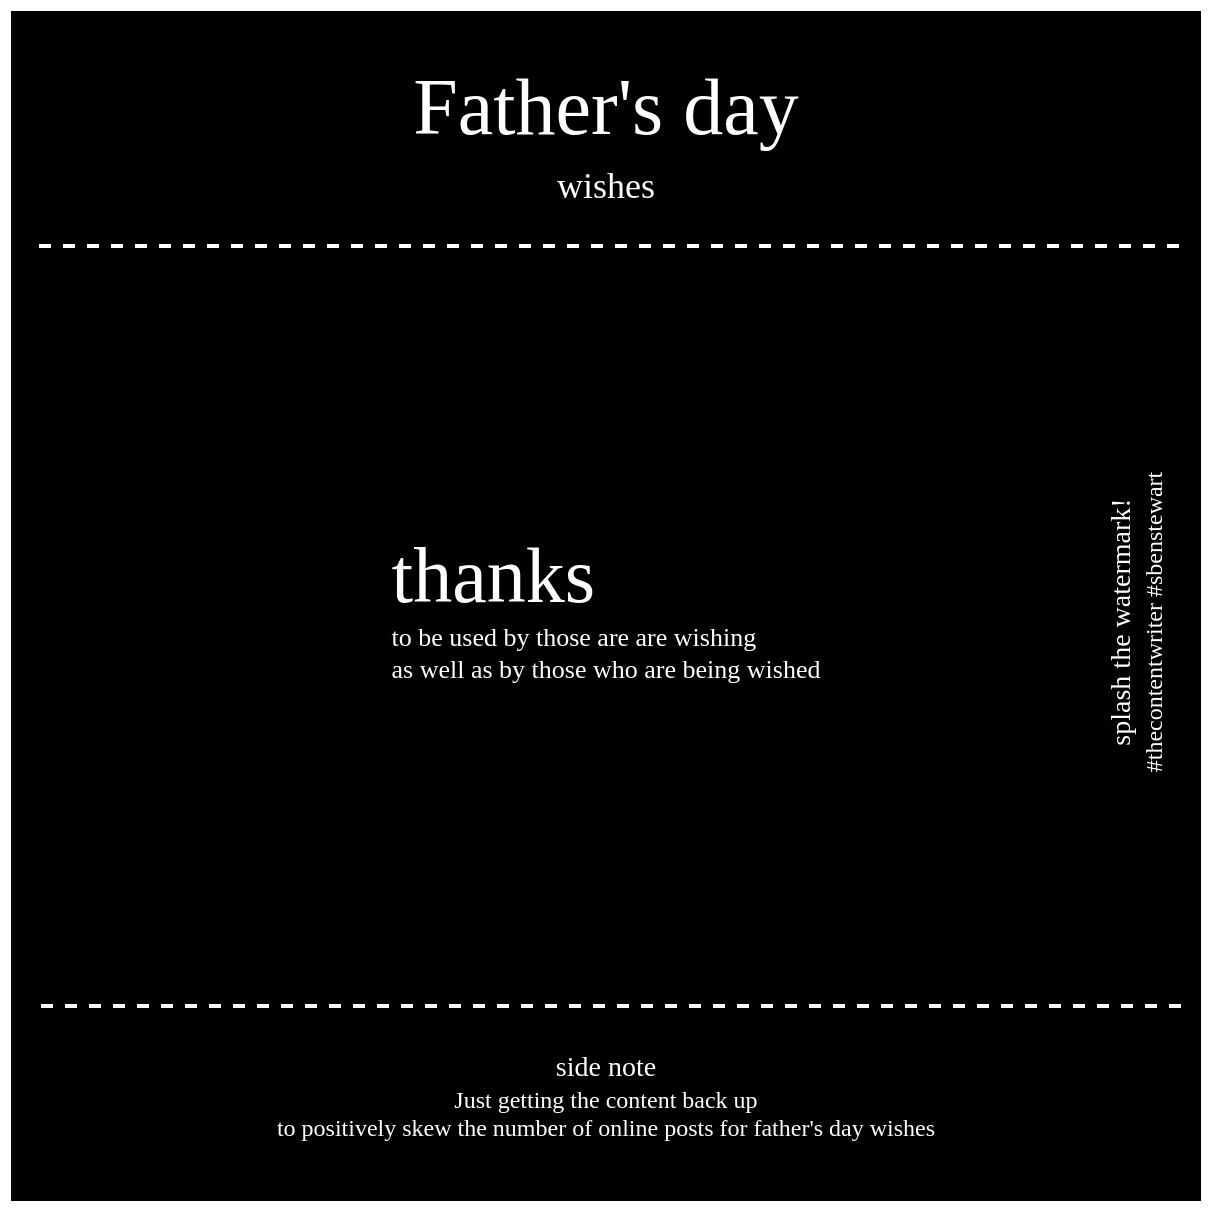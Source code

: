 <mxfile version="21.4.0" type="device">
  <diagram id="dX7Dphyso45SB9-RoEhv" name="Page-1">
    <mxGraphModel dx="1050" dy="515" grid="1" gridSize="10" guides="1" tooltips="1" connect="1" arrows="1" fold="1" page="1" pageScale="1" pageWidth="827" pageHeight="1169" math="0" shadow="0">
      <root>
        <mxCell id="0" />
        <mxCell id="1" parent="0" />
        <mxCell id="nfxZPmU7g6QgWNAvG-ER-2" value="" style="whiteSpace=wrap;html=1;aspect=fixed;strokeWidth=5;strokeColor=#FFFFFF;fillColor=#000000;" parent="1" vertex="1">
          <mxGeometry x="210" y="90" width="600" height="600" as="geometry" />
        </mxCell>
        <mxCell id="8b6ggLF4gSHIukh4vJdm-18" value="&lt;font face=&quot;xkcd&quot;&gt;&lt;span style=&quot;font-size: 40px&quot;&gt;Father&#39;s day&lt;/span&gt;&lt;br&gt;&lt;/font&gt;" style="text;html=1;strokeColor=none;fillColor=none;align=center;verticalAlign=middle;whiteSpace=wrap;rounded=0;fontColor=#FFFFFF;" parent="1" vertex="1">
          <mxGeometry x="215" y="130" width="590" height="20" as="geometry" />
        </mxCell>
        <mxCell id="8b6ggLF4gSHIukh4vJdm-24" value="&lt;font face=&quot;xkcd&quot;&gt;&lt;span style=&quot;font-size: 18px&quot;&gt;wishes&lt;/span&gt;&lt;br&gt;&lt;/font&gt;" style="text;html=1;strokeColor=none;fillColor=none;align=center;verticalAlign=middle;whiteSpace=wrap;rounded=0;fontColor=#FFFFFF;" parent="1" vertex="1">
          <mxGeometry x="210" y="170" width="600" height="20" as="geometry" />
        </mxCell>
        <mxCell id="8b6ggLF4gSHIukh4vJdm-30" value="" style="endArrow=none;dashed=1;html=1;strokeWidth=2;labelBackgroundColor=none;fontColor=#FFFFFF;strokeColor=#FFFFFF;" parent="1" edge="1">
          <mxGeometry width="50" height="50" relative="1" as="geometry">
            <mxPoint x="796.5" y="210" as="sourcePoint" />
            <mxPoint x="221.5" y="210" as="targetPoint" />
          </mxGeometry>
        </mxCell>
        <mxCell id="k-dpR7HA_-HZ3Fbqk2lw-16" value="" style="endArrow=none;dashed=1;html=1;strokeWidth=2;labelBackgroundColor=none;fontColor=#FFFFFF;strokeColor=#FFFFFF;" parent="1" edge="1">
          <mxGeometry width="50" height="50" relative="1" as="geometry">
            <mxPoint x="797.5" y="590" as="sourcePoint" />
            <mxPoint x="222.5" y="590" as="targetPoint" />
          </mxGeometry>
        </mxCell>
        <mxCell id="k-dpR7HA_-HZ3Fbqk2lw-17" value="&lt;font face=&quot;xkcd&quot;&gt;&lt;span style=&quot;font-size: 14px&quot;&gt;side note&lt;/span&gt;&lt;/font&gt;&lt;font face=&quot;xkcd&quot;&gt;&lt;br&gt;Just getting the content back up&lt;br&gt;to positively&amp;nbsp;skew the number of online posts for father&#39;s day wishes&lt;br&gt;&lt;/font&gt;" style="text;html=1;strokeColor=none;fillColor=none;align=center;verticalAlign=middle;whiteSpace=wrap;rounded=0;fontColor=#FFFFFF;" parent="1" vertex="1">
          <mxGeometry x="220" y="600" width="580" height="70" as="geometry" />
        </mxCell>
        <mxCell id="euaHSMH8fYii958cPEId-22" style="edgeStyle=orthogonalEdgeStyle;rounded=0;orthogonalLoop=1;jettySize=auto;html=1;exitX=0.5;exitY=1;exitDx=0;exitDy=0;strokeWidth=2;" parent="1" edge="1">
          <mxGeometry relative="1" as="geometry">
            <mxPoint x="661" y="451" as="sourcePoint" />
            <mxPoint x="661" y="451" as="targetPoint" />
          </mxGeometry>
        </mxCell>
        <mxCell id="pKVuHFSoDqtFi99w7tCS-15" value="&lt;font face=&quot;xkcd&quot;&gt;&lt;span style=&quot;font-size: 14px&quot;&gt;splash the watermark!&lt;br&gt;&lt;/span&gt;#thecontentwriter #sbenstewart&lt;br&gt;&lt;/font&gt;" style="text;html=1;strokeColor=none;fillColor=none;align=center;verticalAlign=middle;whiteSpace=wrap;rounded=0;rotation=-90;fontColor=#FFFFFF;" parent="1" vertex="1">
          <mxGeometry x="630" y="388" width="290" height="20" as="geometry" />
        </mxCell>
        <mxCell id="b0y0ySVDOG4qLIN05PSK-2" value="&lt;div style=&quot;text-align: justify; font-size: 39px;&quot;&gt;&lt;font style=&quot;font-size: 39px;&quot; face=&quot;xkcd&quot;&gt;thanks&lt;/font&gt;&lt;/div&gt;&lt;div style=&quot;text-align: justify; font-size: 13px;&quot;&gt;&lt;font style=&quot;font-size: 13px;&quot; face=&quot;xkcd&quot;&gt;to be used by those are are wishing&lt;/font&gt;&lt;/div&gt;&lt;div style=&quot;text-align: justify; font-size: 13px;&quot;&gt;&lt;font style=&quot;font-size: 13px;&quot; face=&quot;xkcd&quot;&gt;as well as by those who are being wished&lt;/font&gt;&lt;/div&gt;" style="text;html=1;strokeColor=none;fillColor=none;align=center;verticalAlign=middle;whiteSpace=wrap;rounded=0;fontColor=#FFFFFF;" parent="1" vertex="1">
          <mxGeometry x="310" y="304" width="400" height="172" as="geometry" />
        </mxCell>
      </root>
    </mxGraphModel>
  </diagram>
</mxfile>
